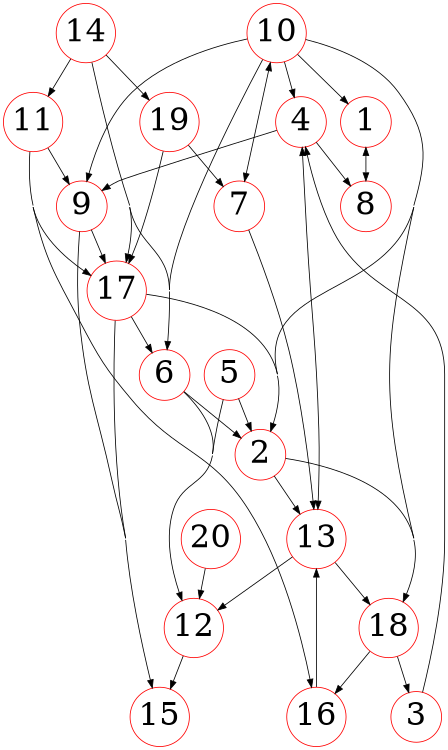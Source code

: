 digraph graphname {
 size=5.0;
 center=1;
 concentrate=true;
 
 1 [shape=circle,color=red,height=0.05,fontsize=40,margin=0,orientation=90,width=0.05];
 2 [shape=circle,color=red,height=0.05,fontsize=40,margin=0,orientation=90,width=0.05];
 3 [shape=circle,color=red,height=0.05,fontsize=40,margin=0,orientation=90,width=0.05];
 4 [shape=circle,color=red,height=0.05,fontsize=40,margin=0,orientation=90,width=0.05];
 5 [shape=circle,color=red,height=0.05,fontsize=40,margin=0,orientation=90,width=0.05];
 6 [shape=circle,color=red,height=0.05,fontsize=40,margin=0,orientation=90,width=0.05];
 7 [shape=circle,color=red,height=0.05,fontsize=40,margin=0,orientation=90,width=0.05];
 8 [shape=circle,color=red,height=0.05,fontsize=40,margin=0,orientation=90,width=0.05];
 9 [shape=circle,color=red,height=0.05,fontsize=40,margin=0,orientation=90,width=0.05];
 10 [shape=circle,color=red,height=0.05,fontsize=40,margin=0,orientation=90,width=0.05];
 11 [shape=circle,color=red,height=0.05,fontsize=40,margin=0,orientation=90,width=0.05];
 12 [shape=circle,color=red,height=0.05,fontsize=40,margin=0,orientation=90,width=0.05];
 13 [shape=circle,color=red,height=0.05,fontsize=40,margin=0,orientation=90,width=0.05];
 14 [shape=circle,color=red,height=0.05,fontsize=40,margin=0,orientation=90,width=0.05];
 15 [shape=circle,color=red,height=0.05,fontsize=40,margin=0,orientation=90,width=0.05];
 16 [shape=circle,color=red,height=0.05,fontsize=40,margin=0,orientation=90,width=0.05];
 17 [shape=circle,color=red,height=0.05,fontsize=40,margin=0,orientation=90,width=0.05];
 18 [shape=circle,color=red,height=0.05,fontsize=40,margin=0,orientation=90,width=0.05];
 19 [shape=circle,color=red,height=0.05,fontsize=40,margin=0,orientation=90,width=0.05];
 20 [shape=circle,color=red,height=0.05,fontsize=40,margin=0,orientation=90,width=0.05];
 1 -> 8 [labelfontsize=8.0,arrowtype=normal,arrowsize=1.0];
 2 -> 13 [labelfontsize=8.0,arrowtype=normal,arrowsize=1.0];
 2 -> 18 [labelfontsize=8.0,arrowtype=normal,arrowsize=1.0];
 3 -> 4 [labelfontsize=8.0,arrowtype=normal,arrowsize=1.0];
 4 -> 8 [labelfontsize=8.0,arrowtype=normal,arrowsize=1.0];
 4 -> 9 [labelfontsize=8.0,arrowtype=normal,arrowsize=1.0];
 4 -> 13 [labelfontsize=8.0,arrowtype=normal,arrowsize=1.0];
 5 -> 2 [labelfontsize=8.0,arrowtype=normal,arrowsize=1.0];
 5 -> 12 [labelfontsize=8.0,arrowtype=normal,arrowsize=1.0];
 6 -> 2 [labelfontsize=8.0,arrowtype=normal,arrowsize=1.0];
 6 -> 12 [labelfontsize=8.0,arrowtype=normal,arrowsize=1.0];
 7 -> 10 [labelfontsize=8.0,arrowtype=normal,arrowsize=1.0];
 7 -> 13 [labelfontsize=8.0,arrowtype=normal,arrowsize=1.0];
 8 -> 1 [labelfontsize=8.0,arrowtype=normal,arrowsize=1.0];
 9 -> 15 [labelfontsize=8.0,arrowtype=normal,arrowsize=1.0];
 9 -> 17 [labelfontsize=8.0,arrowtype=normal,arrowsize=1.0];
 10 -> 1 [labelfontsize=8.0,arrowtype=normal,arrowsize=1.0];
 10 -> 2 [labelfontsize=8.0,arrowtype=normal,arrowsize=1.0];
 10 -> 4 [labelfontsize=8.0,arrowtype=normal,arrowsize=1.0];
 10 -> 6 [labelfontsize=8.0,arrowtype=normal,arrowsize=1.0];
 10 -> 7 [labelfontsize=8.0,arrowtype=normal,arrowsize=1.0];
 10 -> 9 [labelfontsize=8.0,arrowtype=normal,arrowsize=1.0];
 10 -> 18 [labelfontsize=8.0,arrowtype=normal,arrowsize=1.0];
 11 -> 9 [labelfontsize=8.0,arrowtype=normal,arrowsize=1.0];
 11 -> 16 [labelfontsize=8.0,arrowtype=normal,arrowsize=1.0];
 11 -> 17 [labelfontsize=8.0,arrowtype=normal,arrowsize=1.0];
 12 -> 15 [labelfontsize=8.0,arrowtype=normal,arrowsize=1.0];
 13 -> 4 [labelfontsize=8.0,arrowtype=normal,arrowsize=1.0];
 13 -> 12 [labelfontsize=8.0,arrowtype=normal,arrowsize=1.0];
 13 -> 18 [labelfontsize=8.0,arrowtype=normal,arrowsize=1.0];
 14 -> 6 [labelfontsize=8.0,arrowtype=normal,arrowsize=1.0];
 14 -> 11 [labelfontsize=8.0,arrowtype=normal,arrowsize=1.0];
 14 -> 17 [labelfontsize=8.0,arrowtype=normal,arrowsize=1.0];
 14 -> 19 [labelfontsize=8.0,arrowtype=normal,arrowsize=1.0];
 16 -> 13 [labelfontsize=8.0,arrowtype=normal,arrowsize=1.0];
 17 -> 2 [labelfontsize=8.0,arrowtype=normal,arrowsize=1.0];
 17 -> 6 [labelfontsize=8.0,arrowtype=normal,arrowsize=1.0];
 17 -> 15 [labelfontsize=8.0,arrowtype=normal,arrowsize=1.0];
 18 -> 3 [labelfontsize=8.0,arrowtype=normal,arrowsize=1.0];
 18 -> 16 [labelfontsize=8.0,arrowtype=normal,arrowsize=1.0];
 19 -> 7 [labelfontsize=8.0,arrowtype=normal,arrowsize=1.0];
 19 -> 17 [labelfontsize=8.0,arrowtype=normal,arrowsize=1.0];
 20 -> 12 [labelfontsize=8.0,arrowtype=normal,arrowsize=1.0];
}
